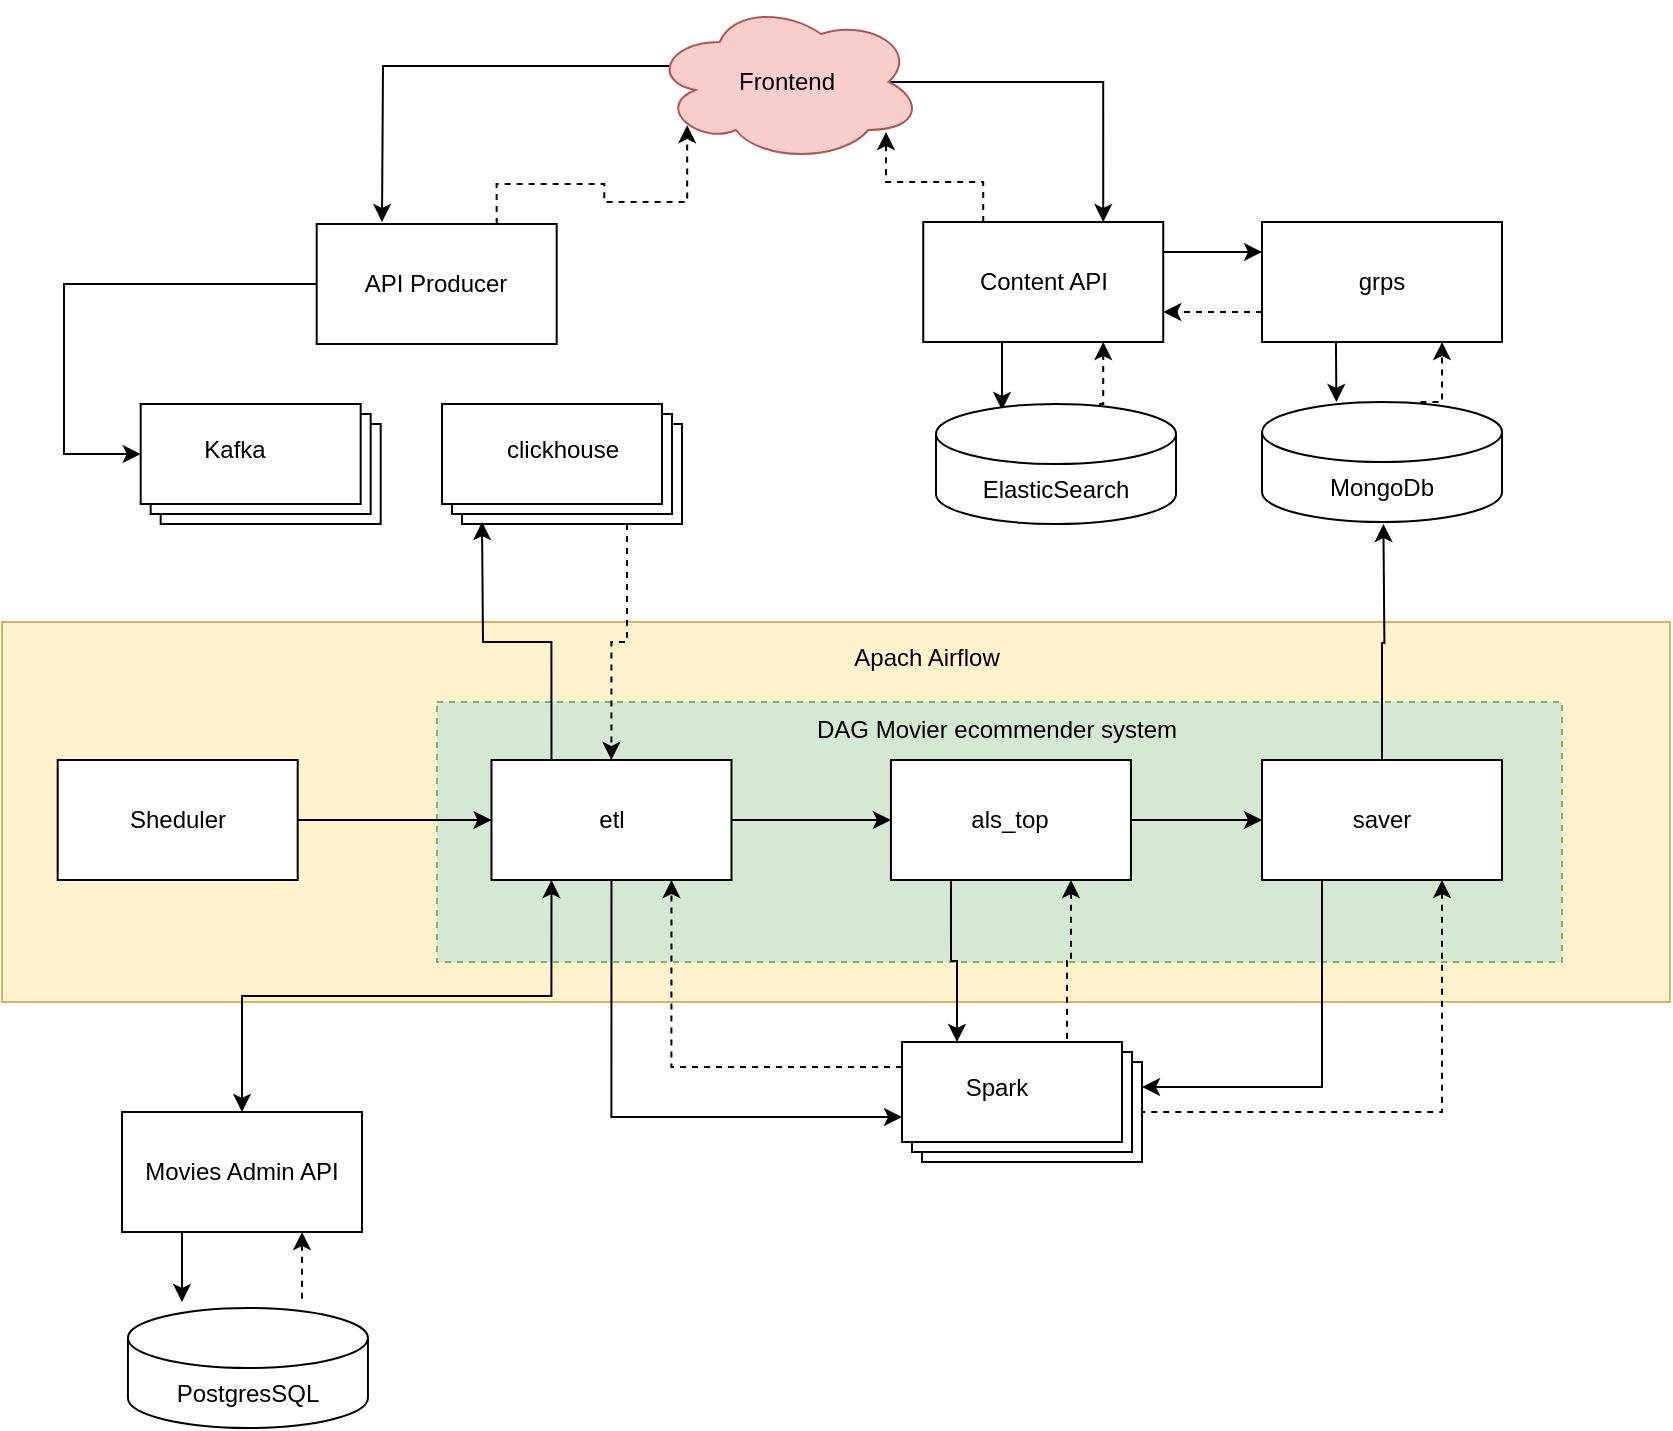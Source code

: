 <mxfile version="20.8.18" type="device" pages="2"><diagram name="Page-1" id="mg7rvOluohRG5sQvqtEC"><mxGraphModel dx="2261" dy="768" grid="1" gridSize="10" guides="1" tooltips="1" connect="1" arrows="1" fold="1" page="1" pageScale="1" pageWidth="827" pageHeight="1169" math="0" shadow="0"><root><mxCell id="0"/><mxCell id="1" parent="0"/><mxCell id="om1aiLuX_DYYrPGompIh-43" style="edgeStyle=orthogonalEdgeStyle;rounded=0;orthogonalLoop=1;jettySize=auto;html=1;exitX=0.07;exitY=0.4;exitDx=0;exitDy=0;exitPerimeter=0;startArrow=none;startFill=0;endArrow=classic;endFill=1;" edge="1" parent="1" source="Q3Elj4kSzfIql7BzFC3O-1"><mxGeometry relative="1" as="geometry"><mxPoint x="-10" y="110" as="targetPoint"/></mxGeometry></mxCell><mxCell id="om1aiLuX_DYYrPGompIh-44" style="edgeStyle=orthogonalEdgeStyle;rounded=0;orthogonalLoop=1;jettySize=auto;html=1;exitX=0.875;exitY=0.5;exitDx=0;exitDy=0;exitPerimeter=0;entryX=0.75;entryY=0;entryDx=0;entryDy=0;startArrow=none;startFill=0;endArrow=classic;endFill=1;" edge="1" parent="1" source="Q3Elj4kSzfIql7BzFC3O-1" target="Q3Elj4kSzfIql7BzFC3O-30"><mxGeometry relative="1" as="geometry"/></mxCell><mxCell id="Q3Elj4kSzfIql7BzFC3O-1" value="Frontend" style="ellipse;shape=cloud;whiteSpace=wrap;html=1;fillColor=#f8cecc;strokeColor=#b85450;" parent="1" vertex="1"><mxGeometry x="125" width="135.26" height="80" as="geometry"/></mxCell><mxCell id="Q3Elj4kSzfIql7BzFC3O-56" style="edgeStyle=orthogonalEdgeStyle;rounded=0;orthogonalLoop=1;jettySize=auto;html=1;exitX=0;exitY=0.5;exitDx=0;exitDy=0;entryX=0;entryY=0;entryDx=0;entryDy=25;entryPerimeter=0;startArrow=none;startFill=0;" parent="1" source="Q3Elj4kSzfIql7BzFC3O-2" target="Q3Elj4kSzfIql7BzFC3O-4" edge="1"><mxGeometry relative="1" as="geometry"><Array as="points"><mxPoint x="-169" y="141"/><mxPoint x="-169" y="226"/></Array></mxGeometry></mxCell><mxCell id="om1aiLuX_DYYrPGompIh-45" style="edgeStyle=orthogonalEdgeStyle;rounded=0;orthogonalLoop=1;jettySize=auto;html=1;exitX=0.75;exitY=0;exitDx=0;exitDy=0;entryX=0.13;entryY=0.77;entryDx=0;entryDy=0;entryPerimeter=0;startArrow=none;startFill=0;endArrow=classic;endFill=1;dashed=1;" edge="1" parent="1" source="Q3Elj4kSzfIql7BzFC3O-2" target="Q3Elj4kSzfIql7BzFC3O-1"><mxGeometry relative="1" as="geometry"/></mxCell><mxCell id="Q3Elj4kSzfIql7BzFC3O-2" value="API Producer" style="rounded=0;whiteSpace=wrap;html=1;" parent="1" vertex="1"><mxGeometry x="-42.66" y="111" width="120" height="60" as="geometry"/></mxCell><mxCell id="Q3Elj4kSzfIql7BzFC3O-7" value="" style="group" parent="1" vertex="1" connectable="0"><mxGeometry x="-130.66" y="201" width="120" height="60" as="geometry"/></mxCell><mxCell id="Q3Elj4kSzfIql7BzFC3O-4" value="" style="verticalLabelPosition=bottom;verticalAlign=top;html=1;shape=mxgraph.basic.layered_rect;dx=10;outlineConnect=0;whiteSpace=wrap;" parent="Q3Elj4kSzfIql7BzFC3O-7" vertex="1"><mxGeometry width="120.0" height="60" as="geometry"/></mxCell><mxCell id="Q3Elj4kSzfIql7BzFC3O-6" value="Kafka" style="text;html=1;align=center;verticalAlign=middle;resizable=0;points=[];autosize=1;strokeColor=none;fillColor=none;rounded=0;" parent="Q3Elj4kSzfIql7BzFC3O-7" vertex="1"><mxGeometry x="21.6" y="8" width="50" height="30" as="geometry"/></mxCell><mxCell id="Q3Elj4kSzfIql7BzFC3O-8" value="" style="group" parent="1" vertex="1" connectable="0"><mxGeometry x="20" y="201" width="120" height="60" as="geometry"/></mxCell><mxCell id="Q3Elj4kSzfIql7BzFC3O-9" value="" style="verticalLabelPosition=bottom;verticalAlign=top;html=1;shape=mxgraph.basic.layered_rect;dx=10;outlineConnect=0;whiteSpace=wrap;" parent="Q3Elj4kSzfIql7BzFC3O-8" vertex="1"><mxGeometry width="120.0" height="60" as="geometry"/></mxCell><mxCell id="Q3Elj4kSzfIql7BzFC3O-10" value="clickhouse" style="text;html=1;align=center;verticalAlign=middle;resizable=0;points=[];autosize=1;strokeColor=none;fillColor=none;rounded=0;" parent="Q3Elj4kSzfIql7BzFC3O-8" vertex="1"><mxGeometry x="20" y="8" width="80" height="30" as="geometry"/></mxCell><mxCell id="om1aiLuX_DYYrPGompIh-11" style="edgeStyle=orthogonalEdgeStyle;rounded=0;orthogonalLoop=1;jettySize=auto;html=1;exitX=0.25;exitY=1;exitDx=0;exitDy=0;startArrow=none;startFill=0;" edge="1" parent="1" source="Q3Elj4kSzfIql7BzFC3O-29"><mxGeometry relative="1" as="geometry"><mxPoint x="-110" y="650" as="targetPoint"/></mxGeometry></mxCell><mxCell id="om1aiLuX_DYYrPGompIh-13" style="edgeStyle=orthogonalEdgeStyle;rounded=0;orthogonalLoop=1;jettySize=auto;html=1;exitX=0.75;exitY=1;exitDx=0;exitDy=0;startArrow=classic;startFill=1;endArrow=none;endFill=0;dashed=1;" edge="1" parent="1" source="Q3Elj4kSzfIql7BzFC3O-29"><mxGeometry relative="1" as="geometry"><mxPoint x="-50" y="650" as="targetPoint"/></mxGeometry></mxCell><mxCell id="Q3Elj4kSzfIql7BzFC3O-29" value="Movies Admin API" style="whiteSpace=wrap;html=1;" parent="1" vertex="1"><mxGeometry x="-140" y="555" width="120" height="60" as="geometry"/></mxCell><mxCell id="om1aiLuX_DYYrPGompIh-32" style="edgeStyle=orthogonalEdgeStyle;rounded=0;orthogonalLoop=1;jettySize=auto;html=1;exitX=1;exitY=0.25;exitDx=0;exitDy=0;entryX=0;entryY=0.25;entryDx=0;entryDy=0;startArrow=none;startFill=0;endArrow=classic;endFill=1;" edge="1" parent="1" source="Q3Elj4kSzfIql7BzFC3O-30" target="om1aiLuX_DYYrPGompIh-28"><mxGeometry relative="1" as="geometry"/></mxCell><mxCell id="om1aiLuX_DYYrPGompIh-39" style="edgeStyle=orthogonalEdgeStyle;rounded=0;orthogonalLoop=1;jettySize=auto;html=1;exitX=0.25;exitY=1;exitDx=0;exitDy=0;entryX=0.275;entryY=0.05;entryDx=0;entryDy=0;entryPerimeter=0;startArrow=none;startFill=0;endArrow=classic;endFill=1;" edge="1" parent="1" source="Q3Elj4kSzfIql7BzFC3O-30" target="Q3Elj4kSzfIql7BzFC3O-67"><mxGeometry relative="1" as="geometry"/></mxCell><mxCell id="om1aiLuX_DYYrPGompIh-46" style="edgeStyle=orthogonalEdgeStyle;rounded=0;orthogonalLoop=1;jettySize=auto;html=1;exitX=0.25;exitY=0;exitDx=0;exitDy=0;entryX=0.865;entryY=0.813;entryDx=0;entryDy=0;entryPerimeter=0;startArrow=none;startFill=0;endArrow=classic;endFill=1;dashed=1;" edge="1" parent="1" source="Q3Elj4kSzfIql7BzFC3O-30" target="Q3Elj4kSzfIql7BzFC3O-1"><mxGeometry relative="1" as="geometry"/></mxCell><mxCell id="Q3Elj4kSzfIql7BzFC3O-30" value="Content API" style="whiteSpace=wrap;html=1;" parent="1" vertex="1"><mxGeometry x="260.62" y="110" width="120" height="60" as="geometry"/></mxCell><mxCell id="Q3Elj4kSzfIql7BzFC3O-26" value="" style="rounded=0;whiteSpace=wrap;html=1;fillColor=#fff2cc;strokeColor=#d6b656;" parent="1" vertex="1"><mxGeometry x="-200" y="310" width="834" height="190" as="geometry"/></mxCell><mxCell id="Q3Elj4kSzfIql7BzFC3O-3" value="Sheduler" style="rounded=0;whiteSpace=wrap;html=1;" parent="1" vertex="1"><mxGeometry x="-172.162" y="379" width="120" height="60" as="geometry"/></mxCell><mxCell id="Q3Elj4kSzfIql7BzFC3O-27" value="Apach Airflow" style="text;html=1;align=center;verticalAlign=middle;resizable=0;points=[];autosize=1;strokeColor=none;fillColor=none;" parent="1" vertex="1"><mxGeometry x="211.625" y="313" width="100" height="30" as="geometry"/></mxCell><mxCell id="Q3Elj4kSzfIql7BzFC3O-22" value="" style="rounded=0;whiteSpace=wrap;html=1;dashed=1;fillColor=#d5e8d4;strokeColor=#82b366;" parent="1" vertex="1"><mxGeometry x="17.49" y="350" width="562.51" height="130" as="geometry"/></mxCell><mxCell id="Q3Elj4kSzfIql7BzFC3O-49" style="edgeStyle=orthogonalEdgeStyle;rounded=0;orthogonalLoop=1;jettySize=auto;html=1;exitX=1;exitY=0.5;exitDx=0;exitDy=0;entryX=0;entryY=0.5;entryDx=0;entryDy=0;startArrow=none;startFill=0;" parent="1" source="Q3Elj4kSzfIql7BzFC3O-20" target="Q3Elj4kSzfIql7BzFC3O-21" edge="1"><mxGeometry relative="1" as="geometry"/></mxCell><mxCell id="Q3Elj4kSzfIql7BzFC3O-60" style="edgeStyle=orthogonalEdgeStyle;rounded=0;orthogonalLoop=1;jettySize=auto;html=1;exitX=0.25;exitY=1;exitDx=0;exitDy=0;entryX=0.5;entryY=0;entryDx=0;entryDy=0;startArrow=classic;startFill=1;" parent="1" source="Q3Elj4kSzfIql7BzFC3O-20" target="Q3Elj4kSzfIql7BzFC3O-29" edge="1"><mxGeometry relative="1" as="geometry"/></mxCell><mxCell id="om1aiLuX_DYYrPGompIh-5" style="edgeStyle=orthogonalEdgeStyle;rounded=0;orthogonalLoop=1;jettySize=auto;html=1;exitX=0.5;exitY=1;exitDx=0;exitDy=0;entryX=0;entryY=0;entryDx=0;entryDy=37.5;entryPerimeter=0;startArrow=none;startFill=0;" edge="1" parent="1" source="Q3Elj4kSzfIql7BzFC3O-20" target="om1aiLuX_DYYrPGompIh-2"><mxGeometry relative="1" as="geometry"/></mxCell><mxCell id="om1aiLuX_DYYrPGompIh-26" style="edgeStyle=orthogonalEdgeStyle;rounded=0;orthogonalLoop=1;jettySize=auto;html=1;exitX=0.25;exitY=0;exitDx=0;exitDy=0;startArrow=none;startFill=0;endArrow=classic;endFill=1;" edge="1" parent="1" source="Q3Elj4kSzfIql7BzFC3O-20"><mxGeometry relative="1" as="geometry"><mxPoint x="40" y="260" as="targetPoint"/></mxGeometry></mxCell><mxCell id="Q3Elj4kSzfIql7BzFC3O-20" value="etl" style="rounded=0;whiteSpace=wrap;html=1;" parent="1" vertex="1"><mxGeometry x="44.738" y="379" width="120" height="60" as="geometry"/></mxCell><mxCell id="om1aiLuX_DYYrPGompIh-6" style="edgeStyle=orthogonalEdgeStyle;rounded=0;orthogonalLoop=1;jettySize=auto;html=1;exitX=1;exitY=0.5;exitDx=0;exitDy=0;entryX=0;entryY=0.5;entryDx=0;entryDy=0;startArrow=none;startFill=0;" edge="1" parent="1" source="Q3Elj4kSzfIql7BzFC3O-21" target="Q3Elj4kSzfIql7BzFC3O-45"><mxGeometry relative="1" as="geometry"/></mxCell><mxCell id="om1aiLuX_DYYrPGompIh-15" style="edgeStyle=orthogonalEdgeStyle;rounded=0;orthogonalLoop=1;jettySize=auto;html=1;exitX=0.75;exitY=1;exitDx=0;exitDy=0;entryX=0;entryY=0;entryDx=82.5;entryDy=0;entryPerimeter=0;dashed=1;startArrow=classic;startFill=1;endArrow=none;endFill=0;" edge="1" parent="1" source="Q3Elj4kSzfIql7BzFC3O-21" target="om1aiLuX_DYYrPGompIh-2"><mxGeometry relative="1" as="geometry"/></mxCell><mxCell id="om1aiLuX_DYYrPGompIh-17" style="edgeStyle=orthogonalEdgeStyle;rounded=0;orthogonalLoop=1;jettySize=auto;html=1;exitX=0.25;exitY=1;exitDx=0;exitDy=0;entryX=0;entryY=0;entryDx=27.5;entryDy=0;entryPerimeter=0;startArrow=none;startFill=0;endArrow=classic;endFill=1;" edge="1" parent="1" source="Q3Elj4kSzfIql7BzFC3O-21" target="om1aiLuX_DYYrPGompIh-2"><mxGeometry relative="1" as="geometry"/></mxCell><mxCell id="Q3Elj4kSzfIql7BzFC3O-21" value="als_top" style="rounded=0;whiteSpace=wrap;html=1;" parent="1" vertex="1"><mxGeometry x="244.475" y="379" width="120" height="60" as="geometry"/></mxCell><mxCell id="Q3Elj4kSzfIql7BzFC3O-23" value="DAG Movier ecommender system" style="text;html=1;align=center;verticalAlign=middle;resizable=0;points=[];autosize=1;strokeColor=none;fillColor=none;" parent="1" vertex="1"><mxGeometry x="196.988" y="349" width="200" height="30" as="geometry"/></mxCell><mxCell id="Q3Elj4kSzfIql7BzFC3O-62" style="edgeStyle=orthogonalEdgeStyle;rounded=0;orthogonalLoop=1;jettySize=auto;html=1;exitX=0.5;exitY=0;exitDx=0;exitDy=0;startArrow=none;startFill=0;" parent="1" source="Q3Elj4kSzfIql7BzFC3O-45" edge="1"><mxGeometry relative="1" as="geometry"><mxPoint x="490.7" y="261" as="targetPoint"/></mxGeometry></mxCell><mxCell id="om1aiLuX_DYYrPGompIh-16" style="edgeStyle=orthogonalEdgeStyle;rounded=0;orthogonalLoop=1;jettySize=auto;html=1;exitX=0.75;exitY=1;exitDx=0;exitDy=0;entryX=0;entryY=0;entryDx=120.0;entryDy=35;entryPerimeter=0;dashed=1;startArrow=classic;startFill=1;endArrow=none;endFill=0;" edge="1" parent="1" source="Q3Elj4kSzfIql7BzFC3O-45" target="om1aiLuX_DYYrPGompIh-2"><mxGeometry relative="1" as="geometry"/></mxCell><mxCell id="om1aiLuX_DYYrPGompIh-18" style="edgeStyle=orthogonalEdgeStyle;rounded=0;orthogonalLoop=1;jettySize=auto;html=1;exitX=0.25;exitY=1;exitDx=0;exitDy=0;entryX=0;entryY=0;entryDx=120.0;entryDy=22.5;entryPerimeter=0;startArrow=none;startFill=0;endArrow=classic;endFill=1;" edge="1" parent="1" source="Q3Elj4kSzfIql7BzFC3O-45" target="om1aiLuX_DYYrPGompIh-2"><mxGeometry relative="1" as="geometry"/></mxCell><mxCell id="Q3Elj4kSzfIql7BzFC3O-45" value="saver" style="rounded=0;whiteSpace=wrap;html=1;" parent="1" vertex="1"><mxGeometry x="430.005" y="379" width="120" height="60" as="geometry"/></mxCell><mxCell id="Q3Elj4kSzfIql7BzFC3O-40" style="edgeStyle=orthogonalEdgeStyle;rounded=0;orthogonalLoop=1;jettySize=auto;html=1;exitX=1;exitY=0.5;exitDx=0;exitDy=0;entryX=0;entryY=0.5;entryDx=0;entryDy=0;startArrow=none;startFill=0;" parent="1" source="Q3Elj4kSzfIql7BzFC3O-3" target="Q3Elj4kSzfIql7BzFC3O-20" edge="1"><mxGeometry relative="1" as="geometry"/></mxCell><mxCell id="om1aiLuX_DYYrPGompIh-41" style="edgeStyle=orthogonalEdgeStyle;rounded=0;orthogonalLoop=1;jettySize=auto;html=1;exitX=0.31;exitY=0;exitDx=0;exitDy=0;exitPerimeter=0;entryX=0.308;entryY=1;entryDx=0;entryDy=0;entryPerimeter=0;startArrow=classic;startFill=1;endArrow=none;endFill=0;" edge="1" parent="1" source="Q3Elj4kSzfIql7BzFC3O-66" target="om1aiLuX_DYYrPGompIh-28"><mxGeometry relative="1" as="geometry"/></mxCell><mxCell id="om1aiLuX_DYYrPGompIh-42" style="edgeStyle=orthogonalEdgeStyle;rounded=0;orthogonalLoop=1;jettySize=auto;html=1;exitX=0.66;exitY=0;exitDx=0;exitDy=0;exitPerimeter=0;entryX=0.75;entryY=1;entryDx=0;entryDy=0;startArrow=none;startFill=0;endArrow=classic;endFill=1;dashed=1;" edge="1" parent="1" source="Q3Elj4kSzfIql7BzFC3O-66" target="om1aiLuX_DYYrPGompIh-28"><mxGeometry relative="1" as="geometry"/></mxCell><mxCell id="Q3Elj4kSzfIql7BzFC3O-66" value="MongoDb" style="shape=cylinder3;whiteSpace=wrap;html=1;boundedLbl=1;backgroundOutline=1;size=15;points=[[0,0,0,0,15],[0,0,0,0,22.5],[0,0,0,0,37.5],[0,0.5,0,0,0],[0,1,0,0,-15],[0.145,0,0,0,4.35],[0.145,1,0,0,-4.35],[0.31,0,0,0,0],[0.5,0,0,0,0],[0.5,1,0,0,0],[0.66,0,0,0,0],[0.855,0,0,0,4.35],[0.855,1,0,0,-4.35],[1,0,0,0,15],[1,0,0,0,22.5],[1,0,0,0,37.5],[1,0.5,0,0,0],[1,1,0,0,-15]];" parent="1" vertex="1"><mxGeometry x="430.01" y="200" width="120" height="60" as="geometry"/></mxCell><mxCell id="om1aiLuX_DYYrPGompIh-38" style="edgeStyle=orthogonalEdgeStyle;rounded=0;orthogonalLoop=1;jettySize=auto;html=1;exitX=0.68;exitY=0;exitDx=0;exitDy=0;exitPerimeter=0;entryX=0.75;entryY=1;entryDx=0;entryDy=0;dashed=1;startArrow=none;startFill=0;endArrow=classic;endFill=1;" edge="1" parent="1" source="Q3Elj4kSzfIql7BzFC3O-67" target="Q3Elj4kSzfIql7BzFC3O-30"><mxGeometry relative="1" as="geometry"/></mxCell><mxCell id="Q3Elj4kSzfIql7BzFC3O-67" value="ElasticSearch" style="shape=cylinder3;whiteSpace=wrap;html=1;boundedLbl=1;backgroundOutline=1;size=15;points=[[0,0,0,0,15],[0,0,0,0,22.5],[0,0,0,0,37.5],[0,0.5,0,0,0],[0,1,0,0,-15],[0.145,0,0,0,4.35],[0.145,1,0,0,-4.35],[0.33,0,0,0,0],[0.5,0,0,0,0],[0.5,1,0,0,0],[0.68,0,0,0,0],[0.855,0,0,0,4.35],[0.855,1,0,0,-4.35],[1,0,0,0,15],[1,0,0,0,22.5],[1,0,0,0,37.5],[1,0.5,0,0,0],[1,1,0,0,-15]];" parent="1" vertex="1"><mxGeometry x="267" y="201" width="120" height="60" as="geometry"/></mxCell><mxCell id="Q3Elj4kSzfIql7BzFC3O-68" value="PostgresSQL" style="shape=cylinder3;whiteSpace=wrap;html=1;boundedLbl=1;backgroundOutline=1;size=15;" parent="1" vertex="1"><mxGeometry x="-137.03" y="653" width="120" height="60" as="geometry"/></mxCell><mxCell id="om1aiLuX_DYYrPGompIh-1" value="" style="group" vertex="1" connectable="0" parent="1"><mxGeometry x="250" y="520" width="120" height="60" as="geometry"/></mxCell><mxCell id="om1aiLuX_DYYrPGompIh-2" value="" style="verticalLabelPosition=bottom;verticalAlign=top;html=1;shape=mxgraph.basic.layered_rect;dx=10;outlineConnect=0;whiteSpace=wrap;" vertex="1" parent="om1aiLuX_DYYrPGompIh-1"><mxGeometry width="120.0" height="60" as="geometry"/></mxCell><mxCell id="om1aiLuX_DYYrPGompIh-3" value="Spark" style="text;html=1;align=center;verticalAlign=middle;resizable=0;points=[];autosize=1;strokeColor=none;fillColor=none;rounded=0;" vertex="1" parent="om1aiLuX_DYYrPGompIh-1"><mxGeometry x="21.6" y="8" width="50" height="30" as="geometry"/></mxCell><mxCell id="om1aiLuX_DYYrPGompIh-9" style="edgeStyle=orthogonalEdgeStyle;rounded=0;orthogonalLoop=1;jettySize=auto;html=1;exitX=0;exitY=0;exitDx=0;exitDy=12.5;exitPerimeter=0;entryX=0.75;entryY=1;entryDx=0;entryDy=0;startArrow=none;startFill=0;dashed=1;" edge="1" parent="1" source="om1aiLuX_DYYrPGompIh-2" target="Q3Elj4kSzfIql7BzFC3O-20"><mxGeometry relative="1" as="geometry"/></mxCell><mxCell id="om1aiLuX_DYYrPGompIh-27" style="edgeStyle=orthogonalEdgeStyle;rounded=0;orthogonalLoop=1;jettySize=auto;html=1;exitX=0;exitY=0;exitDx=92.5;exitDy=60;exitPerimeter=0;startArrow=none;startFill=0;endArrow=classic;endFill=1;dashed=1;" edge="1" parent="1" source="Q3Elj4kSzfIql7BzFC3O-9" target="Q3Elj4kSzfIql7BzFC3O-20"><mxGeometry relative="1" as="geometry"/></mxCell><mxCell id="om1aiLuX_DYYrPGompIh-33" style="edgeStyle=orthogonalEdgeStyle;rounded=0;orthogonalLoop=1;jettySize=auto;html=1;exitX=0;exitY=0.75;exitDx=0;exitDy=0;entryX=1;entryY=0.75;entryDx=0;entryDy=0;startArrow=none;startFill=0;endArrow=classic;endFill=1;dashed=1;" edge="1" parent="1" source="om1aiLuX_DYYrPGompIh-28" target="Q3Elj4kSzfIql7BzFC3O-30"><mxGeometry relative="1" as="geometry"/></mxCell><mxCell id="om1aiLuX_DYYrPGompIh-28" value="grps" style="rounded=0;whiteSpace=wrap;html=1;" vertex="1" parent="1"><mxGeometry x="430.005" y="110" width="120" height="60" as="geometry"/></mxCell></root></mxGraphModel></diagram><diagram id="dl8IvFutntLg3kSOw8OE" name="Page-2"><mxGraphModel dx="1434" dy="768" grid="1" gridSize="10" guides="1" tooltips="1" connect="1" arrows="1" fold="1" page="1" pageScale="1" pageWidth="827" pageHeight="1169" math="0" shadow="0"><root><mxCell id="0"/><mxCell id="1" parent="0"/><mxCell id="6xl2WTO2pTbVug-2a4s8-1" value="&lt;div style=&quot;&quot;&gt;&lt;pre style=&quot;&quot;&gt;analytics_dataframe&lt;font style=&quot;background-color: rgb(43, 43, 43);&quot; face=&quot;JetBrains Mono, monospace&quot; color=&quot;#a9b7c6&quot;&gt;&lt;br&gt;&lt;/font&gt;&lt;/pre&gt;&lt;/div&gt;" style="shape=parallelogram;perimeter=parallelogramPerimeter;whiteSpace=wrap;html=1;fixedSize=1;labelBackgroundColor=none;" vertex="1" parent="1"><mxGeometry x="250" y="360" width="190" height="60" as="geometry"/></mxCell></root></mxGraphModel></diagram></mxfile>